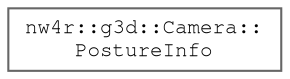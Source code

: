 digraph "Graphical Class Hierarchy"
{
 // LATEX_PDF_SIZE
  bgcolor="transparent";
  edge [fontname=FreeMono,fontsize=10,labelfontname=FreeMono,labelfontsize=10];
  node [fontname=FreeMono,fontsize=10,shape=box,height=0.2,width=0.4];
  rankdir="LR";
  Node0 [label="nw4r::g3d::Camera::\lPostureInfo",height=0.2,width=0.4,color="grey40", fillcolor="white", style="filled",URL="$structnw4r_1_1g3d_1_1_camera.html#structnw4r_1_1g3d_1_1_camera_1_1_posture_info",tooltip=" "];
}
